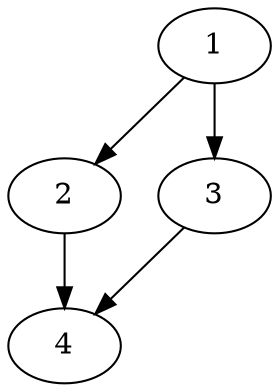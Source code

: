 digraph Lummerland {
    1;
    2;
    3;
    4;
    1 -> 2 [village=Lummerland; name=roadone; heightLimit=10; weight = 10; primaryType=mainStreet; secondaryType=none;];
    3 -> 4 [village=Lummerland; name=roadthree; heightLimit=10; weight = 10; primaryType=sideStreet; secondaryType=none;];
    1 -> 3 [village=Lummerland; name=roadtwo; heightLimit=10; weight = 30; primaryType=sideStreet; secondaryType=none;];
    2 -> 4 [village=Lummerland; name=roadfour; heightLimit=10; weight = 20; primaryType=sideStreet; secondaryType=none;];
}